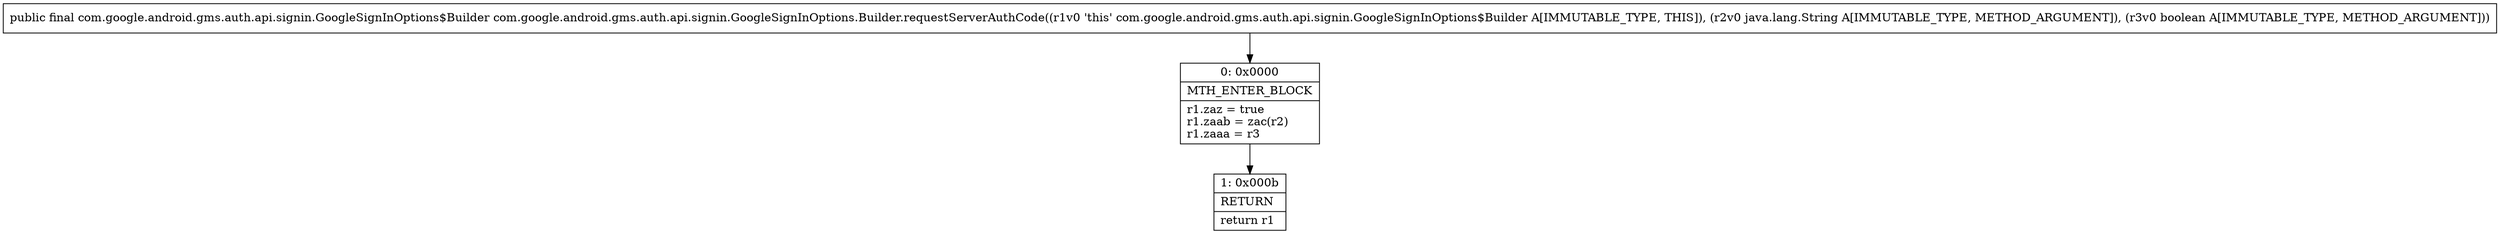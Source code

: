digraph "CFG forcom.google.android.gms.auth.api.signin.GoogleSignInOptions.Builder.requestServerAuthCode(Ljava\/lang\/String;Z)Lcom\/google\/android\/gms\/auth\/api\/signin\/GoogleSignInOptions$Builder;" {
Node_0 [shape=record,label="{0\:\ 0x0000|MTH_ENTER_BLOCK\l|r1.zaz = true\lr1.zaab = zac(r2)\lr1.zaaa = r3\l}"];
Node_1 [shape=record,label="{1\:\ 0x000b|RETURN\l|return r1\l}"];
MethodNode[shape=record,label="{public final com.google.android.gms.auth.api.signin.GoogleSignInOptions$Builder com.google.android.gms.auth.api.signin.GoogleSignInOptions.Builder.requestServerAuthCode((r1v0 'this' com.google.android.gms.auth.api.signin.GoogleSignInOptions$Builder A[IMMUTABLE_TYPE, THIS]), (r2v0 java.lang.String A[IMMUTABLE_TYPE, METHOD_ARGUMENT]), (r3v0 boolean A[IMMUTABLE_TYPE, METHOD_ARGUMENT])) }"];
MethodNode -> Node_0;
Node_0 -> Node_1;
}

